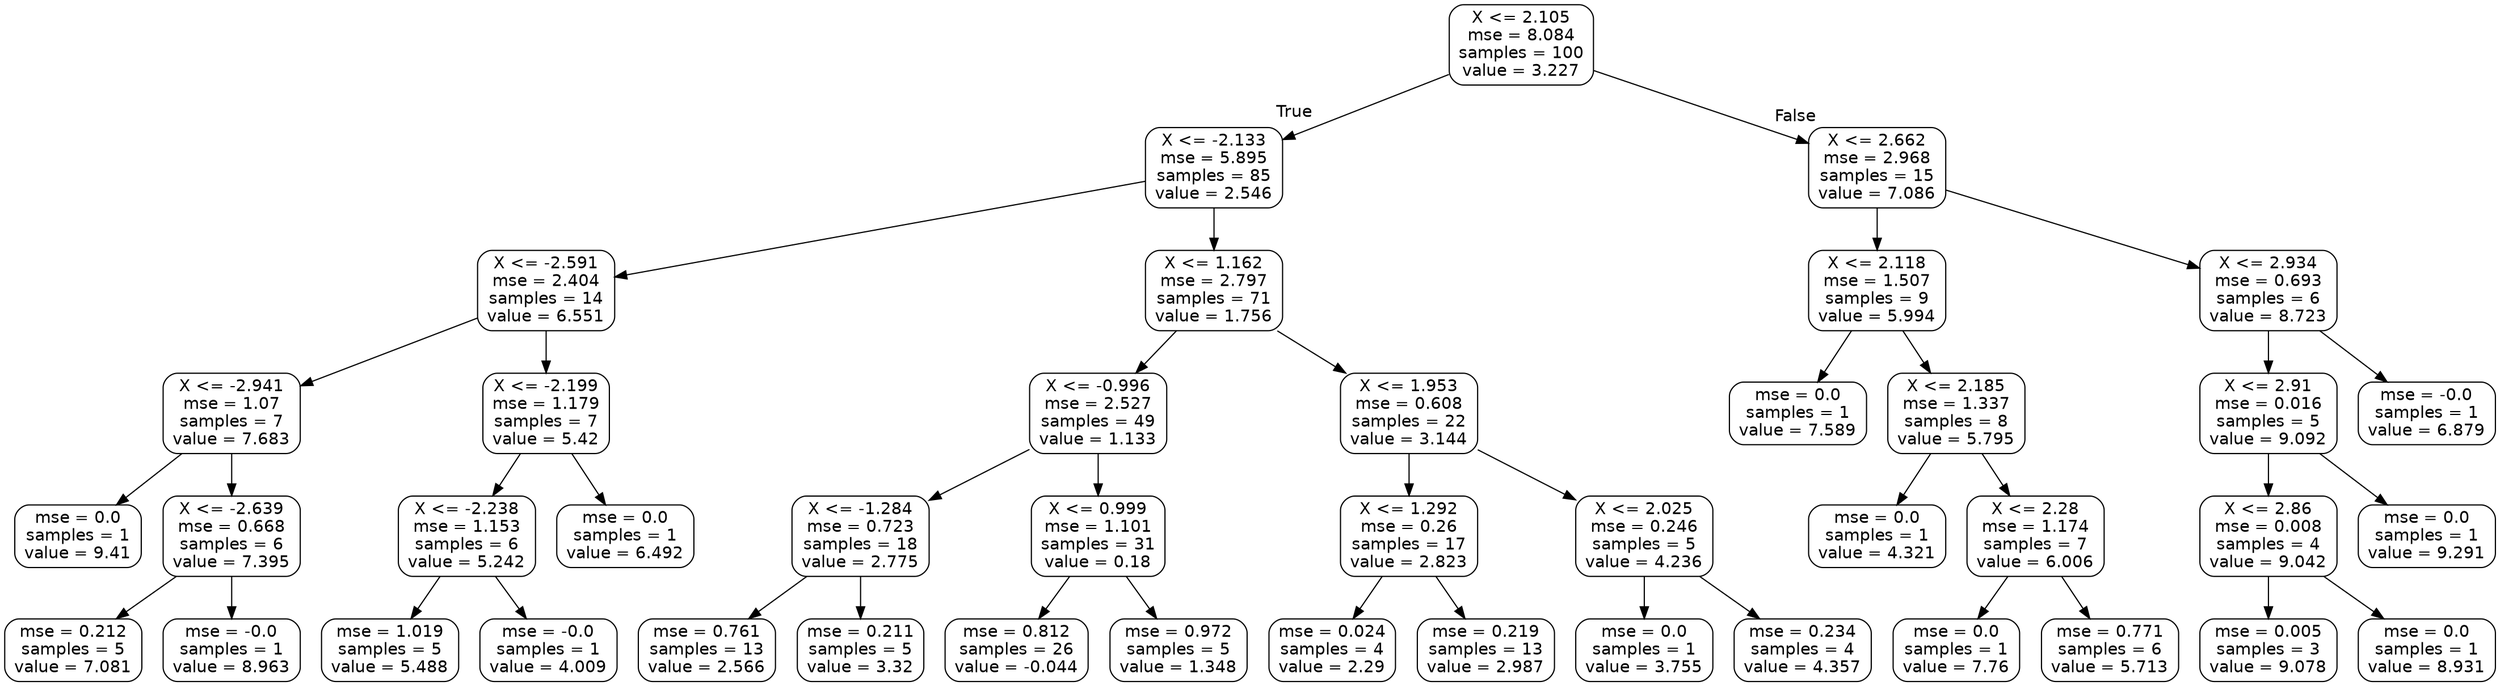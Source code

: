 digraph Tree {
node [shape=box, style="rounded", color="black", fontname=helvetica] ;
edge [fontname=helvetica] ;
0 [label="X <= 2.105\nmse = 8.084\nsamples = 100\nvalue = 3.227"] ;
1 [label="X <= -2.133\nmse = 5.895\nsamples = 85\nvalue = 2.546"] ;
0 -> 1 [labeldistance=2.5, labelangle=45, headlabel="True"] ;
2 [label="X <= -2.591\nmse = 2.404\nsamples = 14\nvalue = 6.551"] ;
1 -> 2 ;
3 [label="X <= -2.941\nmse = 1.07\nsamples = 7\nvalue = 7.683"] ;
2 -> 3 ;
4 [label="mse = 0.0\nsamples = 1\nvalue = 9.41"] ;
3 -> 4 ;
5 [label="X <= -2.639\nmse = 0.668\nsamples = 6\nvalue = 7.395"] ;
3 -> 5 ;
6 [label="mse = 0.212\nsamples = 5\nvalue = 7.081"] ;
5 -> 6 ;
7 [label="mse = -0.0\nsamples = 1\nvalue = 8.963"] ;
5 -> 7 ;
8 [label="X <= -2.199\nmse = 1.179\nsamples = 7\nvalue = 5.42"] ;
2 -> 8 ;
9 [label="X <= -2.238\nmse = 1.153\nsamples = 6\nvalue = 5.242"] ;
8 -> 9 ;
10 [label="mse = 1.019\nsamples = 5\nvalue = 5.488"] ;
9 -> 10 ;
11 [label="mse = -0.0\nsamples = 1\nvalue = 4.009"] ;
9 -> 11 ;
12 [label="mse = 0.0\nsamples = 1\nvalue = 6.492"] ;
8 -> 12 ;
13 [label="X <= 1.162\nmse = 2.797\nsamples = 71\nvalue = 1.756"] ;
1 -> 13 ;
14 [label="X <= -0.996\nmse = 2.527\nsamples = 49\nvalue = 1.133"] ;
13 -> 14 ;
15 [label="X <= -1.284\nmse = 0.723\nsamples = 18\nvalue = 2.775"] ;
14 -> 15 ;
16 [label="mse = 0.761\nsamples = 13\nvalue = 2.566"] ;
15 -> 16 ;
17 [label="mse = 0.211\nsamples = 5\nvalue = 3.32"] ;
15 -> 17 ;
18 [label="X <= 0.999\nmse = 1.101\nsamples = 31\nvalue = 0.18"] ;
14 -> 18 ;
19 [label="mse = 0.812\nsamples = 26\nvalue = -0.044"] ;
18 -> 19 ;
20 [label="mse = 0.972\nsamples = 5\nvalue = 1.348"] ;
18 -> 20 ;
21 [label="X <= 1.953\nmse = 0.608\nsamples = 22\nvalue = 3.144"] ;
13 -> 21 ;
22 [label="X <= 1.292\nmse = 0.26\nsamples = 17\nvalue = 2.823"] ;
21 -> 22 ;
23 [label="mse = 0.024\nsamples = 4\nvalue = 2.29"] ;
22 -> 23 ;
24 [label="mse = 0.219\nsamples = 13\nvalue = 2.987"] ;
22 -> 24 ;
25 [label="X <= 2.025\nmse = 0.246\nsamples = 5\nvalue = 4.236"] ;
21 -> 25 ;
26 [label="mse = 0.0\nsamples = 1\nvalue = 3.755"] ;
25 -> 26 ;
27 [label="mse = 0.234\nsamples = 4\nvalue = 4.357"] ;
25 -> 27 ;
28 [label="X <= 2.662\nmse = 2.968\nsamples = 15\nvalue = 7.086"] ;
0 -> 28 [labeldistance=2.5, labelangle=-45, headlabel="False"] ;
29 [label="X <= 2.118\nmse = 1.507\nsamples = 9\nvalue = 5.994"] ;
28 -> 29 ;
30 [label="mse = 0.0\nsamples = 1\nvalue = 7.589"] ;
29 -> 30 ;
31 [label="X <= 2.185\nmse = 1.337\nsamples = 8\nvalue = 5.795"] ;
29 -> 31 ;
32 [label="mse = 0.0\nsamples = 1\nvalue = 4.321"] ;
31 -> 32 ;
33 [label="X <= 2.28\nmse = 1.174\nsamples = 7\nvalue = 6.006"] ;
31 -> 33 ;
34 [label="mse = 0.0\nsamples = 1\nvalue = 7.76"] ;
33 -> 34 ;
35 [label="mse = 0.771\nsamples = 6\nvalue = 5.713"] ;
33 -> 35 ;
36 [label="X <= 2.934\nmse = 0.693\nsamples = 6\nvalue = 8.723"] ;
28 -> 36 ;
37 [label="X <= 2.91\nmse = 0.016\nsamples = 5\nvalue = 9.092"] ;
36 -> 37 ;
38 [label="X <= 2.86\nmse = 0.008\nsamples = 4\nvalue = 9.042"] ;
37 -> 38 ;
39 [label="mse = 0.005\nsamples = 3\nvalue = 9.078"] ;
38 -> 39 ;
40 [label="mse = 0.0\nsamples = 1\nvalue = 8.931"] ;
38 -> 40 ;
41 [label="mse = 0.0\nsamples = 1\nvalue = 9.291"] ;
37 -> 41 ;
42 [label="mse = -0.0\nsamples = 1\nvalue = 6.879"] ;
36 -> 42 ;
}